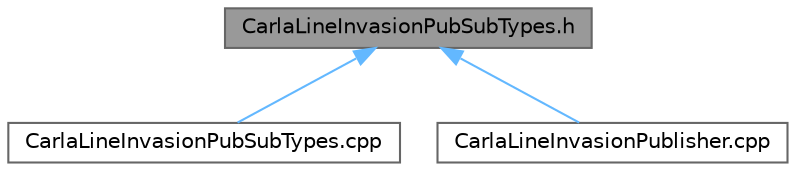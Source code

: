digraph "CarlaLineInvasionPubSubTypes.h"
{
 // INTERACTIVE_SVG=YES
 // LATEX_PDF_SIZE
  bgcolor="transparent";
  edge [fontname=Helvetica,fontsize=10,labelfontname=Helvetica,labelfontsize=10];
  node [fontname=Helvetica,fontsize=10,shape=box,height=0.2,width=0.4];
  Node1 [id="Node000001",label="CarlaLineInvasionPubSubTypes.h",height=0.2,width=0.4,color="gray40", fillcolor="grey60", style="filled", fontcolor="black",tooltip=" "];
  Node1 -> Node2 [id="edge1_Node000001_Node000002",dir="back",color="steelblue1",style="solid",tooltip=" "];
  Node2 [id="Node000002",label="CarlaLineInvasionPubSubTypes.cpp",height=0.2,width=0.4,color="grey40", fillcolor="white", style="filled",URL="$df/da4/CarlaLineInvasionPubSubTypes_8cpp.html",tooltip=" "];
  Node1 -> Node3 [id="edge2_Node000001_Node000003",dir="back",color="steelblue1",style="solid",tooltip=" "];
  Node3 [id="Node000003",label="CarlaLineInvasionPublisher.cpp",height=0.2,width=0.4,color="grey40", fillcolor="white", style="filled",URL="$d5/d01/CarlaLineInvasionPublisher_8cpp.html",tooltip=" "];
}
